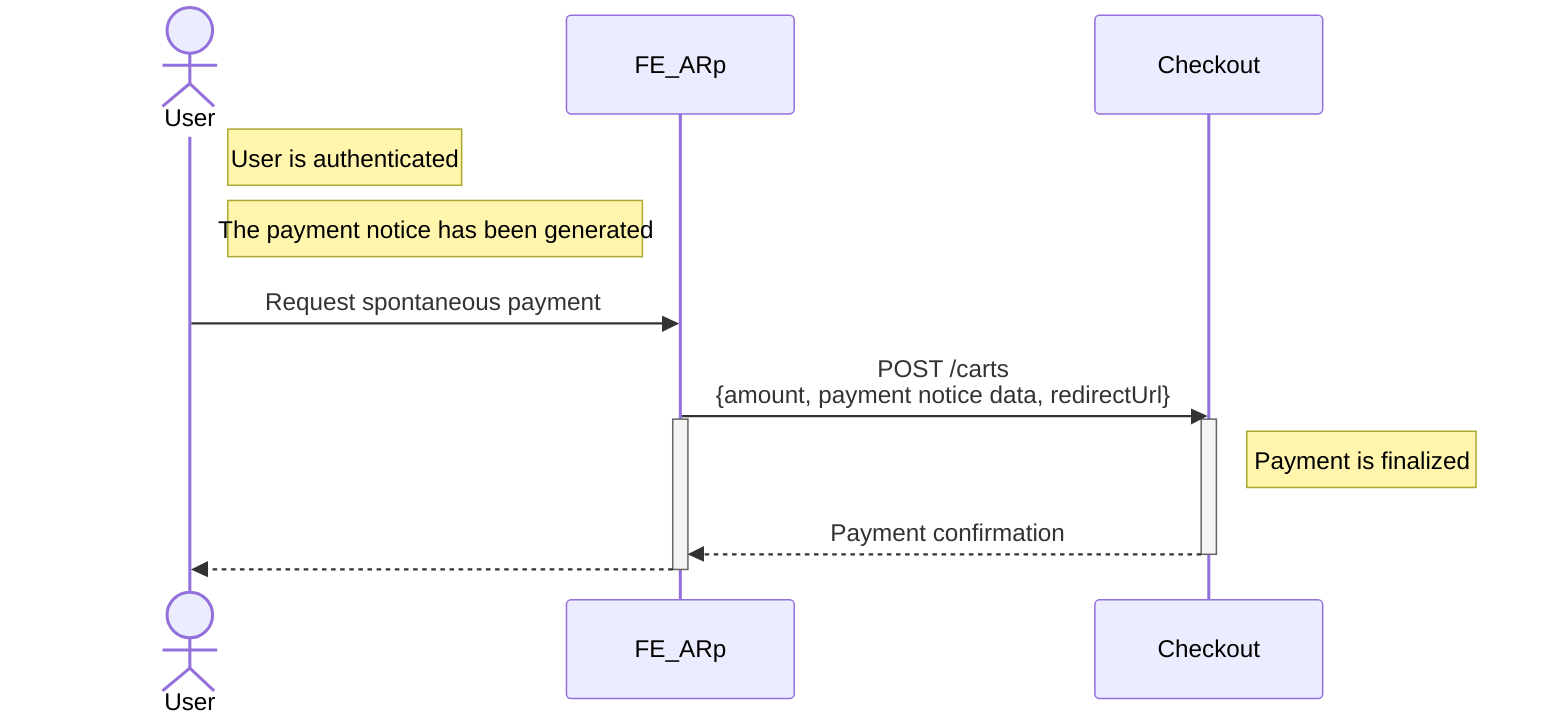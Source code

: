 sequenceDiagram

    actor User
    participant FE_ARp
    participant Checkout

    note right of User: User is authenticated
    note right of User: The payment notice has been generated

    User ->> FE_ARp : Request spontaneous payment
    FE_ARp ->> Checkout : POST /carts <br> {amount, payment notice data, redirectUrl}

    activate FE_ARp
        activate Checkout
        note right of Checkout: Payment is finalized
            Checkout -->> FE_ARp : Payment confirmation
        deactivate Checkout
        FE_ARp -->> User : #
    deactivate FE_ARp